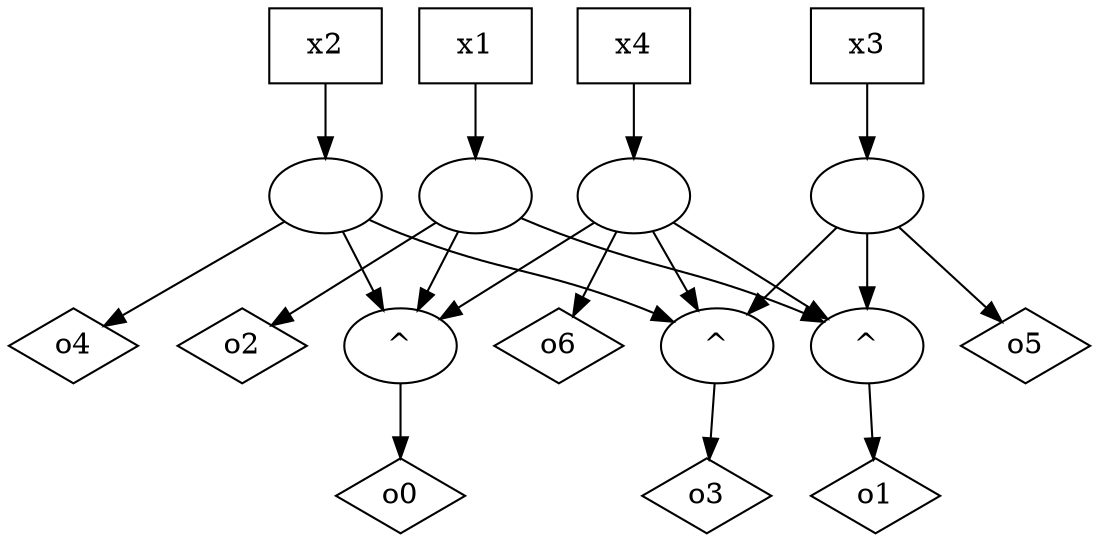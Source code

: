 digraph G {
n0 [label="o0",shape="diamond"];
n1 [label="^"];
n3 [label=""];
n4 [label=""];
n5 [label=""];
n6 [label="o1",shape="diamond"];
n7 [label="^"];
n10 [label=""];
n12 [label="o2",shape="diamond"];
n15 [label="o3",shape="diamond"];
n16 [label="^"];
n21 [label="o4",shape="diamond"];
n24 [label="o5",shape="diamond"];
n27 [label="o6",shape="diamond"];
n9 [label="x1",shape="box"];
n18 [label="x2",shape="box"];
n11 [label="x4",shape="box"];
n14 [label="x3",shape="box"];
n1 -> n0
n3 -> n12
n3 -> n7
n3 -> n1
n4 -> n21
n4 -> n16
n4 -> n1
n5 -> n27
n5 -> n1
n5 -> n16
n5 -> n7
n7 -> n6
n10 -> n24
n10 -> n7
n10 -> n16
n16 -> n15
n9 -> n3
n18 -> n4
n11 -> n5
n14 -> n10
}